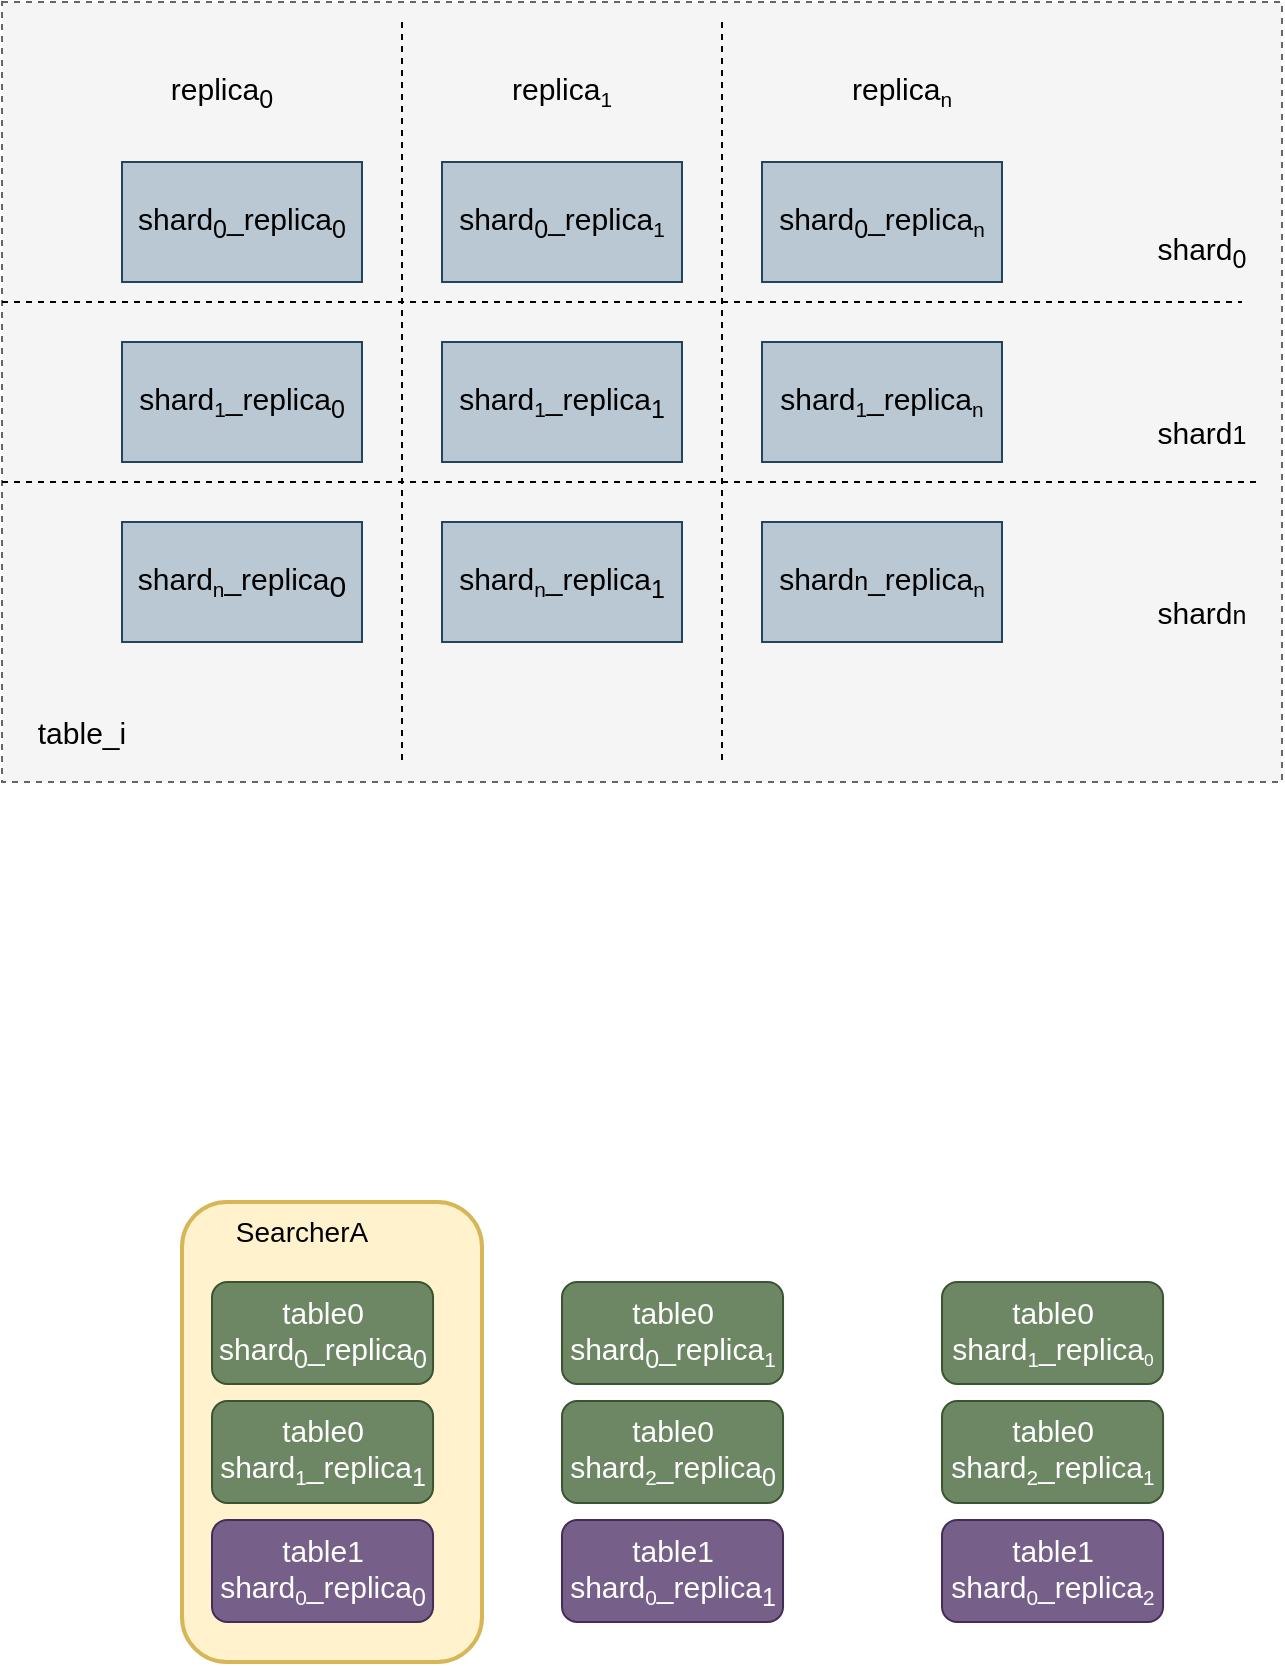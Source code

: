 <mxfile version="16.6.1" type="github">
  <diagram id="j-0y-MDL2szn67yI1NpS" name="Page-1">
    <mxGraphModel dx="2000" dy="1131" grid="1" gridSize="10" guides="1" tooltips="1" connect="1" arrows="1" fold="1" page="1" pageScale="1" pageWidth="827" pageHeight="1169" math="0" shadow="0">
      <root>
        <mxCell id="0" />
        <mxCell id="1" parent="0" />
        <mxCell id="NU3mDsQa58ujVHkRj_Ya-24" value="" style="rounded=1;whiteSpace=wrap;html=1;strokeWidth=2;fillColor=#fff2cc;strokeColor=#d6b656;" vertex="1" parent="1">
          <mxGeometry x="150" y="850" width="150" height="230" as="geometry" />
        </mxCell>
        <mxCell id="fdRLc0dAf5TFovKy2uwc-23" value="" style="rounded=0;whiteSpace=wrap;html=1;fillColor=#f5f5f5;strokeColor=#666666;fontColor=#333333;dashed=1;" parent="1" vertex="1">
          <mxGeometry x="60" y="250" width="640" height="390" as="geometry" />
        </mxCell>
        <mxCell id="fdRLc0dAf5TFovKy2uwc-1" value="&lt;font style=&quot;font-size: 15px&quot;&gt;shard&lt;sub&gt;0&lt;/sub&gt;_replica&lt;sub&gt;0&lt;/sub&gt;&lt;/font&gt;" style="rounded=0;whiteSpace=wrap;html=1;fillColor=#bac8d3;strokeColor=#23445d;" parent="1" vertex="1">
          <mxGeometry x="120" y="330" width="120" height="60" as="geometry" />
        </mxCell>
        <mxCell id="fdRLc0dAf5TFovKy2uwc-2" value="&lt;font style=&quot;font-size: 15px&quot;&gt;shard&lt;/font&gt;&lt;font&gt;&lt;span style=&quot;font-size: 12.5px&quot;&gt;&lt;sub&gt;1&lt;/sub&gt;&lt;/span&gt;&lt;span style=&quot;font-size: 15px&quot;&gt;_replica&lt;/span&gt;&lt;span style=&quot;font-size: 15px&quot;&gt;&lt;sub&gt;0&lt;/sub&gt;&lt;/span&gt;&lt;/font&gt;" style="rounded=0;whiteSpace=wrap;html=1;fillColor=#bac8d3;strokeColor=#23445d;" parent="1" vertex="1">
          <mxGeometry x="120" y="420" width="120" height="60" as="geometry" />
        </mxCell>
        <mxCell id="fdRLc0dAf5TFovKy2uwc-3" value="&lt;font style=&quot;font-size: 15px&quot;&gt;shard&lt;/font&gt;&lt;font style=&quot;font-size: 12.5px&quot;&gt;&lt;sub&gt;n&lt;/sub&gt;&lt;/font&gt;&lt;font&gt;&lt;span style=&quot;font-size: 15px&quot;&gt;_replica&lt;/span&gt;&lt;sub style=&quot;font-size: 15px&quot;&gt;0&lt;/sub&gt;&lt;/font&gt;" style="rounded=0;whiteSpace=wrap;html=1;fillColor=#bac8d3;strokeColor=#23445d;" parent="1" vertex="1">
          <mxGeometry x="120" y="510" width="120" height="60" as="geometry" />
        </mxCell>
        <mxCell id="fdRLc0dAf5TFovKy2uwc-4" value="&lt;font style=&quot;font-size: 15px&quot;&gt;shard&lt;sub&gt;0&lt;/sub&gt;_replica&lt;/font&gt;&lt;font style=&quot;font-size: 12.5px&quot;&gt;&lt;sub&gt;1&lt;/sub&gt;&lt;/font&gt;" style="rounded=0;whiteSpace=wrap;html=1;fillColor=#bac8d3;strokeColor=#23445d;" parent="1" vertex="1">
          <mxGeometry x="280" y="330" width="120" height="60" as="geometry" />
        </mxCell>
        <mxCell id="fdRLc0dAf5TFovKy2uwc-5" value="&lt;font style=&quot;font-size: 15px&quot;&gt;shard&lt;/font&gt;&lt;font style=&quot;font-size: 12.5px&quot;&gt;&lt;sub&gt;1&lt;/sub&gt;&lt;/font&gt;&lt;font&gt;&lt;span style=&quot;font-size: 15px&quot;&gt;_replica&lt;sub&gt;1&lt;/sub&gt;&lt;/span&gt;&lt;/font&gt;" style="rounded=0;whiteSpace=wrap;html=1;fillColor=#bac8d3;strokeColor=#23445d;" parent="1" vertex="1">
          <mxGeometry x="280" y="420" width="120" height="60" as="geometry" />
        </mxCell>
        <mxCell id="fdRLc0dAf5TFovKy2uwc-6" value="&lt;font style=&quot;font-size: 15px&quot;&gt;shard&lt;/font&gt;&lt;font&gt;&lt;span style=&quot;font-size: 12.5px&quot;&gt;&lt;sub&gt;n&lt;/sub&gt;&lt;/span&gt;&lt;span style=&quot;font-size: 15px&quot;&gt;_replica&lt;sub&gt;1&lt;/sub&gt;&lt;/span&gt;&lt;/font&gt;" style="rounded=0;whiteSpace=wrap;html=1;fillColor=#bac8d3;strokeColor=#23445d;" parent="1" vertex="1">
          <mxGeometry x="280" y="510" width="120" height="60" as="geometry" />
        </mxCell>
        <mxCell id="fdRLc0dAf5TFovKy2uwc-7" value="&lt;font style=&quot;font-size: 15px&quot;&gt;shard&lt;sub&gt;0&lt;/sub&gt;_replica&lt;/font&gt;&lt;font style=&quot;font-size: 12.5px&quot;&gt;&lt;sub&gt;n&lt;/sub&gt;&lt;/font&gt;" style="rounded=0;whiteSpace=wrap;html=1;fillColor=#bac8d3;strokeColor=#23445d;" parent="1" vertex="1">
          <mxGeometry x="440" y="330" width="120" height="60" as="geometry" />
        </mxCell>
        <mxCell id="fdRLc0dAf5TFovKy2uwc-8" value="&lt;font style=&quot;font-size: 15px&quot;&gt;shard&lt;/font&gt;&lt;font&gt;&lt;span style=&quot;font-size: 12.5px&quot;&gt;&lt;sub&gt;1&lt;/sub&gt;&lt;/span&gt;&lt;span style=&quot;font-size: 15px&quot;&gt;_replica&lt;/span&gt;&lt;span style=&quot;font-size: 12.5px&quot;&gt;&lt;sub&gt;n&lt;/sub&gt;&lt;/span&gt;&lt;/font&gt;" style="rounded=0;whiteSpace=wrap;html=1;fillColor=#bac8d3;strokeColor=#23445d;" parent="1" vertex="1">
          <mxGeometry x="440" y="420" width="120" height="60" as="geometry" />
        </mxCell>
        <mxCell id="fdRLc0dAf5TFovKy2uwc-9" value="&lt;font style=&quot;font-size: 15px&quot;&gt;shard&lt;/font&gt;&lt;font&gt;&lt;span style=&quot;font-size: 12.5px&quot;&gt;n&lt;/span&gt;&lt;span style=&quot;font-size: 15px&quot;&gt;_replica&lt;/span&gt;&lt;span style=&quot;font-size: 12.5px&quot;&gt;&lt;sub&gt;n&lt;/sub&gt;&lt;/span&gt;&lt;/font&gt;" style="rounded=0;whiteSpace=wrap;html=1;fillColor=#bac8d3;strokeColor=#23445d;" parent="1" vertex="1">
          <mxGeometry x="440" y="510" width="120" height="60" as="geometry" />
        </mxCell>
        <mxCell id="fdRLc0dAf5TFovKy2uwc-10" value="" style="endArrow=none;dashed=1;html=1;rounded=0;fontSize=15;" parent="1" edge="1">
          <mxGeometry width="50" height="50" relative="1" as="geometry">
            <mxPoint x="60" y="400" as="sourcePoint" />
            <mxPoint x="680" y="400" as="targetPoint" />
          </mxGeometry>
        </mxCell>
        <mxCell id="fdRLc0dAf5TFovKy2uwc-11" value="" style="endArrow=none;dashed=1;html=1;rounded=0;fontSize=15;" parent="1" edge="1">
          <mxGeometry width="50" height="50" relative="1" as="geometry">
            <mxPoint x="60" y="490" as="sourcePoint" />
            <mxPoint x="690" y="490" as="targetPoint" />
          </mxGeometry>
        </mxCell>
        <mxCell id="fdRLc0dAf5TFovKy2uwc-12" value="" style="endArrow=none;dashed=1;html=1;rounded=0;fontSize=15;" parent="1" edge="1">
          <mxGeometry width="50" height="50" relative="1" as="geometry">
            <mxPoint x="260" y="260" as="sourcePoint" />
            <mxPoint x="260" y="630" as="targetPoint" />
          </mxGeometry>
        </mxCell>
        <mxCell id="fdRLc0dAf5TFovKy2uwc-13" value="" style="endArrow=none;dashed=1;html=1;rounded=0;fontSize=15;" parent="1" edge="1">
          <mxGeometry width="50" height="50" relative="1" as="geometry">
            <mxPoint x="420" y="260" as="sourcePoint" />
            <mxPoint x="420" y="630" as="targetPoint" />
          </mxGeometry>
        </mxCell>
        <mxCell id="fdRLc0dAf5TFovKy2uwc-14" value="shard&lt;sub&gt;0&lt;/sub&gt;" style="text;html=1;strokeColor=none;fillColor=none;align=center;verticalAlign=middle;whiteSpace=wrap;rounded=0;fontSize=15;" parent="1" vertex="1">
          <mxGeometry x="630" y="360" width="60" height="30" as="geometry" />
        </mxCell>
        <mxCell id="fdRLc0dAf5TFovKy2uwc-15" value="shard&lt;span style=&quot;font-size: 12.5px&quot;&gt;1&lt;/span&gt;" style="text;html=1;strokeColor=none;fillColor=none;align=center;verticalAlign=middle;whiteSpace=wrap;rounded=0;fontSize=15;" parent="1" vertex="1">
          <mxGeometry x="630" y="450" width="60" height="30" as="geometry" />
        </mxCell>
        <mxCell id="fdRLc0dAf5TFovKy2uwc-16" value="shard&lt;span style=&quot;font-size: 12.5px&quot;&gt;n&lt;/span&gt;" style="text;html=1;strokeColor=none;fillColor=none;align=center;verticalAlign=middle;whiteSpace=wrap;rounded=0;fontSize=15;" parent="1" vertex="1">
          <mxGeometry x="630" y="540" width="60" height="30" as="geometry" />
        </mxCell>
        <mxCell id="fdRLc0dAf5TFovKy2uwc-20" value="&lt;span style=&quot;font-size: 15px&quot;&gt;replica&lt;/span&gt;&lt;sub&gt;0&lt;/sub&gt;" style="text;html=1;strokeColor=none;fillColor=none;align=center;verticalAlign=middle;whiteSpace=wrap;rounded=0;fontSize=15;" parent="1" vertex="1">
          <mxGeometry x="140" y="280" width="60" height="30" as="geometry" />
        </mxCell>
        <mxCell id="fdRLc0dAf5TFovKy2uwc-21" value="&lt;span style=&quot;font-size: 15px&quot;&gt;replica&lt;/span&gt;&lt;span style=&quot;font-size: 12.5px&quot;&gt;&lt;sub&gt;1&lt;/sub&gt;&lt;/span&gt;" style="text;html=1;strokeColor=none;fillColor=none;align=center;verticalAlign=middle;whiteSpace=wrap;rounded=0;fontSize=15;" parent="1" vertex="1">
          <mxGeometry x="310" y="280" width="60" height="30" as="geometry" />
        </mxCell>
        <mxCell id="fdRLc0dAf5TFovKy2uwc-22" value="&lt;span style=&quot;font-size: 15px&quot;&gt;replica&lt;/span&gt;&lt;span style=&quot;font-size: 12.5px&quot;&gt;&lt;sub&gt;n&lt;/sub&gt;&lt;/span&gt;" style="text;html=1;strokeColor=none;fillColor=none;align=center;verticalAlign=middle;whiteSpace=wrap;rounded=0;fontSize=15;" parent="1" vertex="1">
          <mxGeometry x="480" y="280" width="60" height="30" as="geometry" />
        </mxCell>
        <mxCell id="fdRLc0dAf5TFovKy2uwc-24" value="table_i" style="text;html=1;strokeColor=none;fillColor=none;align=center;verticalAlign=middle;whiteSpace=wrap;rounded=0;fontSize=15;" parent="1" vertex="1">
          <mxGeometry x="70" y="600" width="60" height="30" as="geometry" />
        </mxCell>
        <mxCell id="NU3mDsQa58ujVHkRj_Ya-1" value="&lt;font style=&quot;font-size: 15px&quot;&gt;table0&lt;br&gt;shard&lt;sub&gt;0&lt;/sub&gt;_replica&lt;sub&gt;0&lt;/sub&gt;&lt;/font&gt;" style="rounded=1;whiteSpace=wrap;html=1;fillColor=#6d8764;strokeColor=#3A5431;fontColor=#ffffff;" vertex="1" parent="1">
          <mxGeometry x="165" y="890" width="110.526" height="51" as="geometry" />
        </mxCell>
        <mxCell id="NU3mDsQa58ujVHkRj_Ya-2" value="&lt;font style=&quot;font-size: 15px&quot;&gt;table0&lt;br&gt;shard&lt;/font&gt;&lt;font&gt;&lt;span style=&quot;font-size: 12.5px&quot;&gt;&lt;sub&gt;1&lt;/sub&gt;&lt;/span&gt;&lt;span style=&quot;font-size: 15px&quot;&gt;_replica&lt;/span&gt;&lt;span style=&quot;font-size: 15px&quot;&gt;&lt;sub&gt;1&lt;/sub&gt;&lt;/span&gt;&lt;/font&gt;" style="rounded=1;whiteSpace=wrap;html=1;fillColor=#6d8764;strokeColor=#3A5431;fontColor=#ffffff;" vertex="1" parent="1">
          <mxGeometry x="165" y="949.5" width="110.526" height="51" as="geometry" />
        </mxCell>
        <mxCell id="NU3mDsQa58ujVHkRj_Ya-3" value="&lt;font style=&quot;font-size: 15px&quot;&gt;table1&lt;br&gt;shard&lt;/font&gt;&lt;font style=&quot;font-size: 12.5px&quot;&gt;&lt;sub&gt;0&lt;/sub&gt;&lt;/font&gt;&lt;font&gt;&lt;span style=&quot;font-size: 15px&quot;&gt;_replica&lt;sub&gt;0&lt;/sub&gt;&lt;/span&gt;&lt;/font&gt;" style="rounded=1;whiteSpace=wrap;html=1;fillColor=#76608a;strokeColor=#432D57;fontColor=#ffffff;" vertex="1" parent="1">
          <mxGeometry x="165" y="1009" width="110.526" height="51" as="geometry" />
        </mxCell>
        <mxCell id="NU3mDsQa58ujVHkRj_Ya-4" value="&lt;font style=&quot;font-size: 15px&quot;&gt;table0&lt;br&gt;shard&lt;sub&gt;0&lt;/sub&gt;_replica&lt;/font&gt;&lt;font style=&quot;font-size: 12.5px&quot;&gt;&lt;sub&gt;1&lt;/sub&gt;&lt;/font&gt;" style="rounded=1;whiteSpace=wrap;html=1;fillColor=#6d8764;strokeColor=#3A5431;fontColor=#ffffff;" vertex="1" parent="1">
          <mxGeometry x="339.997" y="890" width="110.526" height="51" as="geometry" />
        </mxCell>
        <mxCell id="NU3mDsQa58ujVHkRj_Ya-5" value="&lt;font style=&quot;font-size: 15px&quot;&gt;table0&lt;br&gt;shard&lt;/font&gt;&lt;font style=&quot;font-size: 12.5px&quot;&gt;&lt;sub&gt;2&lt;/sub&gt;&lt;/font&gt;&lt;font&gt;&lt;span style=&quot;font-size: 15px&quot;&gt;_replica&lt;sub&gt;0&lt;/sub&gt;&lt;/span&gt;&lt;/font&gt;" style="rounded=1;whiteSpace=wrap;html=1;fillColor=#6d8764;strokeColor=#3A5431;fontColor=#ffffff;" vertex="1" parent="1">
          <mxGeometry x="339.997" y="949.5" width="110.526" height="51" as="geometry" />
        </mxCell>
        <mxCell id="NU3mDsQa58ujVHkRj_Ya-6" value="&lt;font style=&quot;font-size: 15px&quot;&gt;table1&lt;br&gt;shard&lt;/font&gt;&lt;font&gt;&lt;span style=&quot;font-size: 12.5px&quot;&gt;&lt;sub&gt;0&lt;/sub&gt;&lt;/span&gt;&lt;span style=&quot;font-size: 15px&quot;&gt;_replica&lt;sub&gt;1&lt;/sub&gt;&lt;/span&gt;&lt;/font&gt;" style="rounded=1;whiteSpace=wrap;html=1;fillColor=#76608a;strokeColor=#432D57;fontColor=#ffffff;" vertex="1" parent="1">
          <mxGeometry x="339.997" y="1009" width="110.526" height="51" as="geometry" />
        </mxCell>
        <mxCell id="NU3mDsQa58ujVHkRj_Ya-7" value="&lt;font style=&quot;font-size: 15px&quot;&gt;table0&lt;br&gt;shard&lt;/font&gt;&lt;font&gt;&lt;span style=&quot;font-size: 12.5px&quot;&gt;&lt;sub&gt;1&lt;/sub&gt;&lt;/span&gt;&lt;span style=&quot;font-size: 15px&quot;&gt;_replica&lt;/span&gt;&lt;/font&gt;&lt;font style=&quot;font-size: 10.417px&quot;&gt;&lt;sub&gt;0&lt;/sub&gt;&lt;/font&gt;" style="rounded=1;whiteSpace=wrap;html=1;fillColor=#6d8764;strokeColor=#3A5431;fontColor=#ffffff;" vertex="1" parent="1">
          <mxGeometry x="530.004" y="890" width="110.526" height="51" as="geometry" />
        </mxCell>
        <mxCell id="NU3mDsQa58ujVHkRj_Ya-8" value="&lt;font style=&quot;font-size: 15px&quot;&gt;table0&lt;br&gt;shard&lt;/font&gt;&lt;font&gt;&lt;span style=&quot;font-size: 12.5px&quot;&gt;&lt;sub&gt;2&lt;/sub&gt;&lt;/span&gt;&lt;span style=&quot;font-size: 15px&quot;&gt;_replica&lt;/span&gt;&lt;span style=&quot;font-size: 12.5px&quot;&gt;&lt;sub&gt;1&lt;/sub&gt;&lt;/span&gt;&lt;/font&gt;" style="rounded=1;whiteSpace=wrap;html=1;fillColor=#6d8764;strokeColor=#3A5431;fontColor=#ffffff;" vertex="1" parent="1">
          <mxGeometry x="530.004" y="949.5" width="110.526" height="51" as="geometry" />
        </mxCell>
        <mxCell id="NU3mDsQa58ujVHkRj_Ya-9" value="&lt;font style=&quot;font-size: 15px&quot;&gt;table1&lt;br&gt;shard&lt;/font&gt;&lt;font style=&quot;font-size: 12.5px&quot;&gt;&lt;sub&gt;0&lt;/sub&gt;&lt;/font&gt;&lt;font&gt;&lt;span style=&quot;font-size: 15px&quot;&gt;_replica&lt;/span&gt;&lt;span style=&quot;font-size: 12.5px&quot;&gt;&lt;sub&gt;2&lt;/sub&gt;&lt;/span&gt;&lt;/font&gt;" style="rounded=1;whiteSpace=wrap;html=1;fillColor=#76608a;strokeColor=#432D57;fontColor=#ffffff;" vertex="1" parent="1">
          <mxGeometry x="530.004" y="1009" width="110.526" height="51" as="geometry" />
        </mxCell>
        <mxCell id="NU3mDsQa58ujVHkRj_Ya-25" value="SearcherA" style="text;html=1;strokeColor=none;fillColor=none;align=center;verticalAlign=middle;whiteSpace=wrap;rounded=0;strokeWidth=1;fontSize=14;" vertex="1" parent="1">
          <mxGeometry x="180" y="850" width="60" height="30" as="geometry" />
        </mxCell>
      </root>
    </mxGraphModel>
  </diagram>
</mxfile>
